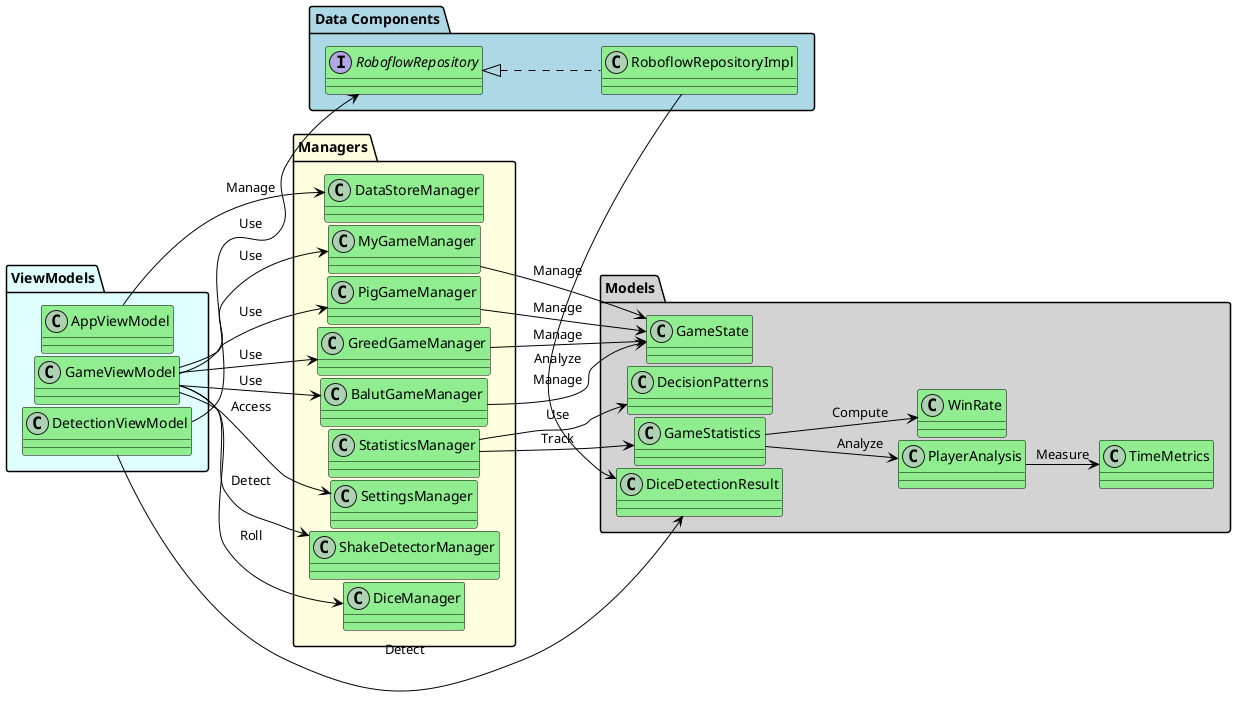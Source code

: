 @startuml class_diagram

' Force vertical layout
left to right direction

' General styling
skinparam Padding 1
skinparam ParticipantPadding 0
skinparam ComponentPadding 0
skinparam nodesep 3
skinparam ranksep 3
skinparam class {
    BackgroundColor LightGreen
    BorderColor Black
    ArrowColor Black
}

' Core Game Managers
package "Managers" #LightYellow {
    class MyGameManager
    class PigGameManager
    class GreedGameManager
    class BalutGameManager

    class DiceManager
    class DataStoreManager
    class SettingsManager
    class ShakeDetectorManager
    class StatisticsManager
}

' Models
package "Models" #LightGray {
    class GameState
    class PlayerAnalysis
    class DecisionPatterns
    class WinRate
    class TimeMetrics
    class DiceDetectionResult
    class GameStatistics
}

' ViewModels
package "ViewModels" #LightCyan {
    class AppViewModel
    class GameViewModel
    class DetectionViewModel
}

' Data Components
package "Data Components" #LightBlue {
    interface RoboflowRepository
    class RoboflowRepositoryImpl implements RoboflowRepository
}

' Relationships with one-word labels
AppViewModel --> DataStoreManager : "Manage"
GameViewModel --> MyGameManager : "Use"
GameViewModel --> PigGameManager : "Use"
GameViewModel --> GreedGameManager : "Use"
GameViewModel --> BalutGameManager : "Use"
GameViewModel --> DiceManager : "Roll"
GameViewModel --> SettingsManager : "Access"
GameViewModel --> ShakeDetectorManager : "Detect"

DetectionViewModel --> DiceDetectionResult : "Detect"
DetectionViewModel --> RoboflowRepository : "Use"
RoboflowRepositoryImpl -> DiceDetectionResult : "Analyze"

MyGameManager -> GameState : "Manage"
PigGameManager -> GameState : "Manage"
GreedGameManager -> GameState : "Manage"
BalutGameManager -> GameState : "Manage"

' Updated relationships for statistics tracking
StatisticsManager -> DecisionPatterns : "Use"
StatisticsManager -> GameStatistics : "Track"
GameStatistics --> WinRate : "Compute"
GameStatistics --> PlayerAnalysis : "Analyze"
PlayerAnalysis --> TimeMetrics : "Measure"

@enduml
